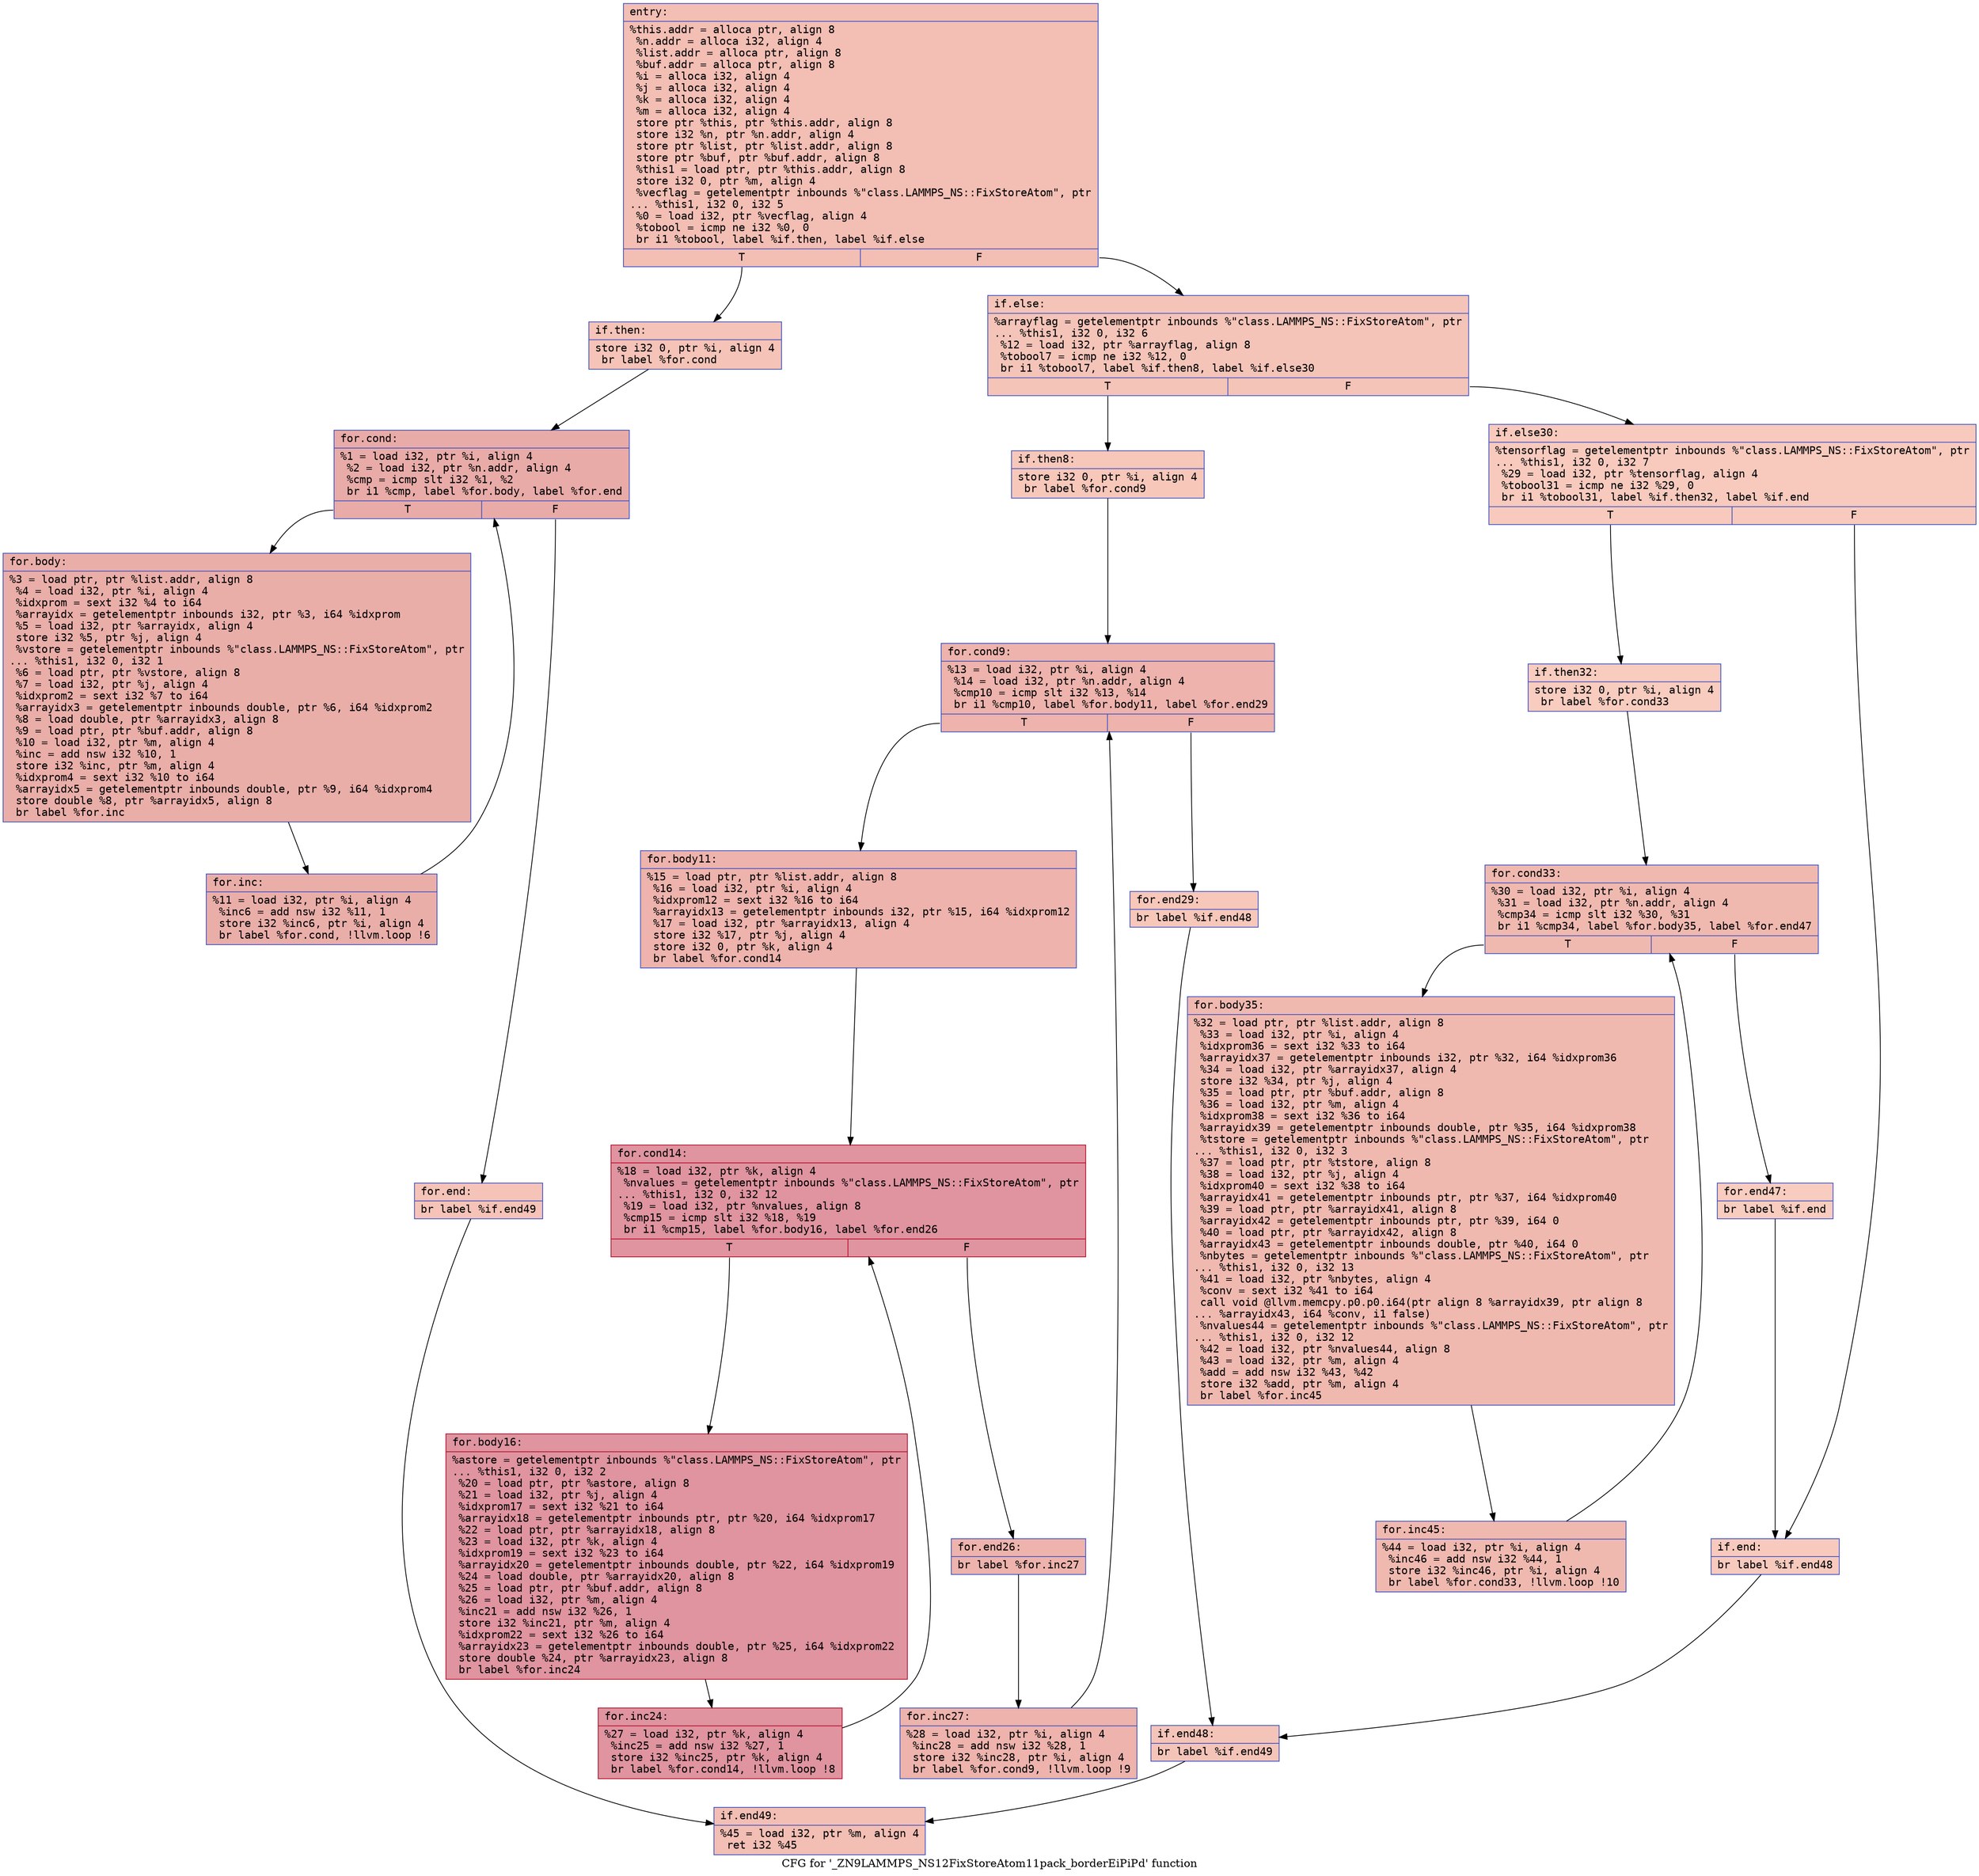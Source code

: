 digraph "CFG for '_ZN9LAMMPS_NS12FixStoreAtom11pack_borderEiPiPd' function" {
	label="CFG for '_ZN9LAMMPS_NS12FixStoreAtom11pack_borderEiPiPd' function";

	Node0x555d650f5940 [shape=record,color="#3d50c3ff", style=filled, fillcolor="#e36c5570" fontname="Courier",label="{entry:\l|  %this.addr = alloca ptr, align 8\l  %n.addr = alloca i32, align 4\l  %list.addr = alloca ptr, align 8\l  %buf.addr = alloca ptr, align 8\l  %i = alloca i32, align 4\l  %j = alloca i32, align 4\l  %k = alloca i32, align 4\l  %m = alloca i32, align 4\l  store ptr %this, ptr %this.addr, align 8\l  store i32 %n, ptr %n.addr, align 4\l  store ptr %list, ptr %list.addr, align 8\l  store ptr %buf, ptr %buf.addr, align 8\l  %this1 = load ptr, ptr %this.addr, align 8\l  store i32 0, ptr %m, align 4\l  %vecflag = getelementptr inbounds %\"class.LAMMPS_NS::FixStoreAtom\", ptr\l... %this1, i32 0, i32 5\l  %0 = load i32, ptr %vecflag, align 4\l  %tobool = icmp ne i32 %0, 0\l  br i1 %tobool, label %if.then, label %if.else\l|{<s0>T|<s1>F}}"];
	Node0x555d650f5940:s0 -> Node0x555d650f63f0[tooltip="entry -> if.then\nProbability 62.50%" ];
	Node0x555d650f5940:s1 -> Node0x555d650f6460[tooltip="entry -> if.else\nProbability 37.50%" ];
	Node0x555d650f63f0 [shape=record,color="#3d50c3ff", style=filled, fillcolor="#e8765c70" fontname="Courier",label="{if.then:\l|  store i32 0, ptr %i, align 4\l  br label %for.cond\l}"];
	Node0x555d650f63f0 -> Node0x555d650f6620[tooltip="if.then -> for.cond\nProbability 100.00%" ];
	Node0x555d650f6620 [shape=record,color="#3d50c3ff", style=filled, fillcolor="#cc403a70" fontname="Courier",label="{for.cond:\l|  %1 = load i32, ptr %i, align 4\l  %2 = load i32, ptr %n.addr, align 4\l  %cmp = icmp slt i32 %1, %2\l  br i1 %cmp, label %for.body, label %for.end\l|{<s0>T|<s1>F}}"];
	Node0x555d650f6620:s0 -> Node0x555d650f68c0[tooltip="for.cond -> for.body\nProbability 96.88%" ];
	Node0x555d650f6620:s1 -> Node0x555d650f6940[tooltip="for.cond -> for.end\nProbability 3.12%" ];
	Node0x555d650f68c0 [shape=record,color="#3d50c3ff", style=filled, fillcolor="#d0473d70" fontname="Courier",label="{for.body:\l|  %3 = load ptr, ptr %list.addr, align 8\l  %4 = load i32, ptr %i, align 4\l  %idxprom = sext i32 %4 to i64\l  %arrayidx = getelementptr inbounds i32, ptr %3, i64 %idxprom\l  %5 = load i32, ptr %arrayidx, align 4\l  store i32 %5, ptr %j, align 4\l  %vstore = getelementptr inbounds %\"class.LAMMPS_NS::FixStoreAtom\", ptr\l... %this1, i32 0, i32 1\l  %6 = load ptr, ptr %vstore, align 8\l  %7 = load i32, ptr %j, align 4\l  %idxprom2 = sext i32 %7 to i64\l  %arrayidx3 = getelementptr inbounds double, ptr %6, i64 %idxprom2\l  %8 = load double, ptr %arrayidx3, align 8\l  %9 = load ptr, ptr %buf.addr, align 8\l  %10 = load i32, ptr %m, align 4\l  %inc = add nsw i32 %10, 1\l  store i32 %inc, ptr %m, align 4\l  %idxprom4 = sext i32 %10 to i64\l  %arrayidx5 = getelementptr inbounds double, ptr %9, i64 %idxprom4\l  store double %8, ptr %arrayidx5, align 8\l  br label %for.inc\l}"];
	Node0x555d650f68c0 -> Node0x555d650f7790[tooltip="for.body -> for.inc\nProbability 100.00%" ];
	Node0x555d650f7790 [shape=record,color="#3d50c3ff", style=filled, fillcolor="#d0473d70" fontname="Courier",label="{for.inc:\l|  %11 = load i32, ptr %i, align 4\l  %inc6 = add nsw i32 %11, 1\l  store i32 %inc6, ptr %i, align 4\l  br label %for.cond, !llvm.loop !6\l}"];
	Node0x555d650f7790 -> Node0x555d650f6620[tooltip="for.inc -> for.cond\nProbability 100.00%" ];
	Node0x555d650f6940 [shape=record,color="#3d50c3ff", style=filled, fillcolor="#e8765c70" fontname="Courier",label="{for.end:\l|  br label %if.end49\l}"];
	Node0x555d650f6940 -> Node0x555d650f7b80[tooltip="for.end -> if.end49\nProbability 100.00%" ];
	Node0x555d650f6460 [shape=record,color="#3d50c3ff", style=filled, fillcolor="#e97a5f70" fontname="Courier",label="{if.else:\l|  %arrayflag = getelementptr inbounds %\"class.LAMMPS_NS::FixStoreAtom\", ptr\l... %this1, i32 0, i32 6\l  %12 = load i32, ptr %arrayflag, align 8\l  %tobool7 = icmp ne i32 %12, 0\l  br i1 %tobool7, label %if.then8, label %if.else30\l|{<s0>T|<s1>F}}"];
	Node0x555d650f6460:s0 -> Node0x555d650f7e90[tooltip="if.else -> if.then8\nProbability 62.50%" ];
	Node0x555d650f6460:s1 -> Node0x555d650f7f10[tooltip="if.else -> if.else30\nProbability 37.50%" ];
	Node0x555d650f7e90 [shape=record,color="#3d50c3ff", style=filled, fillcolor="#ec7f6370" fontname="Courier",label="{if.then8:\l|  store i32 0, ptr %i, align 4\l  br label %for.cond9\l}"];
	Node0x555d650f7e90 -> Node0x555d650f80e0[tooltip="if.then8 -> for.cond9\nProbability 100.00%" ];
	Node0x555d650f80e0 [shape=record,color="#3d50c3ff", style=filled, fillcolor="#d6524470" fontname="Courier",label="{for.cond9:\l|  %13 = load i32, ptr %i, align 4\l  %14 = load i32, ptr %n.addr, align 4\l  %cmp10 = icmp slt i32 %13, %14\l  br i1 %cmp10, label %for.body11, label %for.end29\l|{<s0>T|<s1>F}}"];
	Node0x555d650f80e0:s0 -> Node0x555d650f8380[tooltip="for.cond9 -> for.body11\nProbability 96.88%" ];
	Node0x555d650f80e0:s1 -> Node0x555d650f8400[tooltip="for.cond9 -> for.end29\nProbability 3.12%" ];
	Node0x555d650f8380 [shape=record,color="#3d50c3ff", style=filled, fillcolor="#d6524470" fontname="Courier",label="{for.body11:\l|  %15 = load ptr, ptr %list.addr, align 8\l  %16 = load i32, ptr %i, align 4\l  %idxprom12 = sext i32 %16 to i64\l  %arrayidx13 = getelementptr inbounds i32, ptr %15, i64 %idxprom12\l  %17 = load i32, ptr %arrayidx13, align 4\l  store i32 %17, ptr %j, align 4\l  store i32 0, ptr %k, align 4\l  br label %for.cond14\l}"];
	Node0x555d650f8380 -> Node0x555d650f8960[tooltip="for.body11 -> for.cond14\nProbability 100.00%" ];
	Node0x555d650f8960 [shape=record,color="#b70d28ff", style=filled, fillcolor="#b70d2870" fontname="Courier",label="{for.cond14:\l|  %18 = load i32, ptr %k, align 4\l  %nvalues = getelementptr inbounds %\"class.LAMMPS_NS::FixStoreAtom\", ptr\l... %this1, i32 0, i32 12\l  %19 = load i32, ptr %nvalues, align 8\l  %cmp15 = icmp slt i32 %18, %19\l  br i1 %cmp15, label %for.body16, label %for.end26\l|{<s0>T|<s1>F}}"];
	Node0x555d650f8960:s0 -> Node0x555d650f8ce0[tooltip="for.cond14 -> for.body16\nProbability 96.88%" ];
	Node0x555d650f8960:s1 -> Node0x555d650f8d60[tooltip="for.cond14 -> for.end26\nProbability 3.12%" ];
	Node0x555d650f8ce0 [shape=record,color="#b70d28ff", style=filled, fillcolor="#b70d2870" fontname="Courier",label="{for.body16:\l|  %astore = getelementptr inbounds %\"class.LAMMPS_NS::FixStoreAtom\", ptr\l... %this1, i32 0, i32 2\l  %20 = load ptr, ptr %astore, align 8\l  %21 = load i32, ptr %j, align 4\l  %idxprom17 = sext i32 %21 to i64\l  %arrayidx18 = getelementptr inbounds ptr, ptr %20, i64 %idxprom17\l  %22 = load ptr, ptr %arrayidx18, align 8\l  %23 = load i32, ptr %k, align 4\l  %idxprom19 = sext i32 %23 to i64\l  %arrayidx20 = getelementptr inbounds double, ptr %22, i64 %idxprom19\l  %24 = load double, ptr %arrayidx20, align 8\l  %25 = load ptr, ptr %buf.addr, align 8\l  %26 = load i32, ptr %m, align 4\l  %inc21 = add nsw i32 %26, 1\l  store i32 %inc21, ptr %m, align 4\l  %idxprom22 = sext i32 %26 to i64\l  %arrayidx23 = getelementptr inbounds double, ptr %25, i64 %idxprom22\l  store double %24, ptr %arrayidx23, align 8\l  br label %for.inc24\l}"];
	Node0x555d650f8ce0 -> Node0x555d650f9fb0[tooltip="for.body16 -> for.inc24\nProbability 100.00%" ];
	Node0x555d650f9fb0 [shape=record,color="#b70d28ff", style=filled, fillcolor="#b70d2870" fontname="Courier",label="{for.inc24:\l|  %27 = load i32, ptr %k, align 4\l  %inc25 = add nsw i32 %27, 1\l  store i32 %inc25, ptr %k, align 4\l  br label %for.cond14, !llvm.loop !8\l}"];
	Node0x555d650f9fb0 -> Node0x555d650f8960[tooltip="for.inc24 -> for.cond14\nProbability 100.00%" ];
	Node0x555d650f8d60 [shape=record,color="#3d50c3ff", style=filled, fillcolor="#d6524470" fontname="Courier",label="{for.end26:\l|  br label %for.inc27\l}"];
	Node0x555d650f8d60 -> Node0x555d650fa430[tooltip="for.end26 -> for.inc27\nProbability 100.00%" ];
	Node0x555d650fa430 [shape=record,color="#3d50c3ff", style=filled, fillcolor="#d6524470" fontname="Courier",label="{for.inc27:\l|  %28 = load i32, ptr %i, align 4\l  %inc28 = add nsw i32 %28, 1\l  store i32 %inc28, ptr %i, align 4\l  br label %for.cond9, !llvm.loop !9\l}"];
	Node0x555d650fa430 -> Node0x555d650f80e0[tooltip="for.inc27 -> for.cond9\nProbability 100.00%" ];
	Node0x555d650f8400 [shape=record,color="#3d50c3ff", style=filled, fillcolor="#ec7f6370" fontname="Courier",label="{for.end29:\l|  br label %if.end48\l}"];
	Node0x555d650f8400 -> Node0x555d650fa8b0[tooltip="for.end29 -> if.end48\nProbability 100.00%" ];
	Node0x555d650f7f10 [shape=record,color="#3d50c3ff", style=filled, fillcolor="#ef886b70" fontname="Courier",label="{if.else30:\l|  %tensorflag = getelementptr inbounds %\"class.LAMMPS_NS::FixStoreAtom\", ptr\l... %this1, i32 0, i32 7\l  %29 = load i32, ptr %tensorflag, align 4\l  %tobool31 = icmp ne i32 %29, 0\l  br i1 %tobool31, label %if.then32, label %if.end\l|{<s0>T|<s1>F}}"];
	Node0x555d650f7f10:s0 -> Node0x555d650fabd0[tooltip="if.else30 -> if.then32\nProbability 62.50%" ];
	Node0x555d650f7f10:s1 -> Node0x555d650fac50[tooltip="if.else30 -> if.end\nProbability 37.50%" ];
	Node0x555d650fabd0 [shape=record,color="#3d50c3ff", style=filled, fillcolor="#f08b6e70" fontname="Courier",label="{if.then32:\l|  store i32 0, ptr %i, align 4\l  br label %for.cond33\l}"];
	Node0x555d650fabd0 -> Node0x555d650fae10[tooltip="if.then32 -> for.cond33\nProbability 100.00%" ];
	Node0x555d650fae10 [shape=record,color="#3d50c3ff", style=filled, fillcolor="#de614d70" fontname="Courier",label="{for.cond33:\l|  %30 = load i32, ptr %i, align 4\l  %31 = load i32, ptr %n.addr, align 4\l  %cmp34 = icmp slt i32 %30, %31\l  br i1 %cmp34, label %for.body35, label %for.end47\l|{<s0>T|<s1>F}}"];
	Node0x555d650fae10:s0 -> Node0x555d650fb0b0[tooltip="for.cond33 -> for.body35\nProbability 96.88%" ];
	Node0x555d650fae10:s1 -> Node0x555d650fb130[tooltip="for.cond33 -> for.end47\nProbability 3.12%" ];
	Node0x555d650fb0b0 [shape=record,color="#3d50c3ff", style=filled, fillcolor="#de614d70" fontname="Courier",label="{for.body35:\l|  %32 = load ptr, ptr %list.addr, align 8\l  %33 = load i32, ptr %i, align 4\l  %idxprom36 = sext i32 %33 to i64\l  %arrayidx37 = getelementptr inbounds i32, ptr %32, i64 %idxprom36\l  %34 = load i32, ptr %arrayidx37, align 4\l  store i32 %34, ptr %j, align 4\l  %35 = load ptr, ptr %buf.addr, align 8\l  %36 = load i32, ptr %m, align 4\l  %idxprom38 = sext i32 %36 to i64\l  %arrayidx39 = getelementptr inbounds double, ptr %35, i64 %idxprom38\l  %tstore = getelementptr inbounds %\"class.LAMMPS_NS::FixStoreAtom\", ptr\l... %this1, i32 0, i32 3\l  %37 = load ptr, ptr %tstore, align 8\l  %38 = load i32, ptr %j, align 4\l  %idxprom40 = sext i32 %38 to i64\l  %arrayidx41 = getelementptr inbounds ptr, ptr %37, i64 %idxprom40\l  %39 = load ptr, ptr %arrayidx41, align 8\l  %arrayidx42 = getelementptr inbounds ptr, ptr %39, i64 0\l  %40 = load ptr, ptr %arrayidx42, align 8\l  %arrayidx43 = getelementptr inbounds double, ptr %40, i64 0\l  %nbytes = getelementptr inbounds %\"class.LAMMPS_NS::FixStoreAtom\", ptr\l... %this1, i32 0, i32 13\l  %41 = load i32, ptr %nbytes, align 4\l  %conv = sext i32 %41 to i64\l  call void @llvm.memcpy.p0.p0.i64(ptr align 8 %arrayidx39, ptr align 8\l... %arrayidx43, i64 %conv, i1 false)\l  %nvalues44 = getelementptr inbounds %\"class.LAMMPS_NS::FixStoreAtom\", ptr\l... %this1, i32 0, i32 12\l  %42 = load i32, ptr %nvalues44, align 8\l  %43 = load i32, ptr %m, align 4\l  %add = add nsw i32 %43, %42\l  store i32 %add, ptr %m, align 4\l  br label %for.inc45\l}"];
	Node0x555d650fb0b0 -> Node0x555d650fc520[tooltip="for.body35 -> for.inc45\nProbability 100.00%" ];
	Node0x555d650fc520 [shape=record,color="#3d50c3ff", style=filled, fillcolor="#de614d70" fontname="Courier",label="{for.inc45:\l|  %44 = load i32, ptr %i, align 4\l  %inc46 = add nsw i32 %44, 1\l  store i32 %inc46, ptr %i, align 4\l  br label %for.cond33, !llvm.loop !10\l}"];
	Node0x555d650fc520 -> Node0x555d650fae10[tooltip="for.inc45 -> for.cond33\nProbability 100.00%" ];
	Node0x555d650fb130 [shape=record,color="#3d50c3ff", style=filled, fillcolor="#f08b6e70" fontname="Courier",label="{for.end47:\l|  br label %if.end\l}"];
	Node0x555d650fb130 -> Node0x555d650fac50[tooltip="for.end47 -> if.end\nProbability 100.00%" ];
	Node0x555d650fac50 [shape=record,color="#3d50c3ff", style=filled, fillcolor="#ef886b70" fontname="Courier",label="{if.end:\l|  br label %if.end48\l}"];
	Node0x555d650fac50 -> Node0x555d650fa8b0[tooltip="if.end -> if.end48\nProbability 100.00%" ];
	Node0x555d650fa8b0 [shape=record,color="#3d50c3ff", style=filled, fillcolor="#e97a5f70" fontname="Courier",label="{if.end48:\l|  br label %if.end49\l}"];
	Node0x555d650fa8b0 -> Node0x555d650f7b80[tooltip="if.end48 -> if.end49\nProbability 100.00%" ];
	Node0x555d650f7b80 [shape=record,color="#3d50c3ff", style=filled, fillcolor="#e36c5570" fontname="Courier",label="{if.end49:\l|  %45 = load i32, ptr %m, align 4\l  ret i32 %45\l}"];
}
